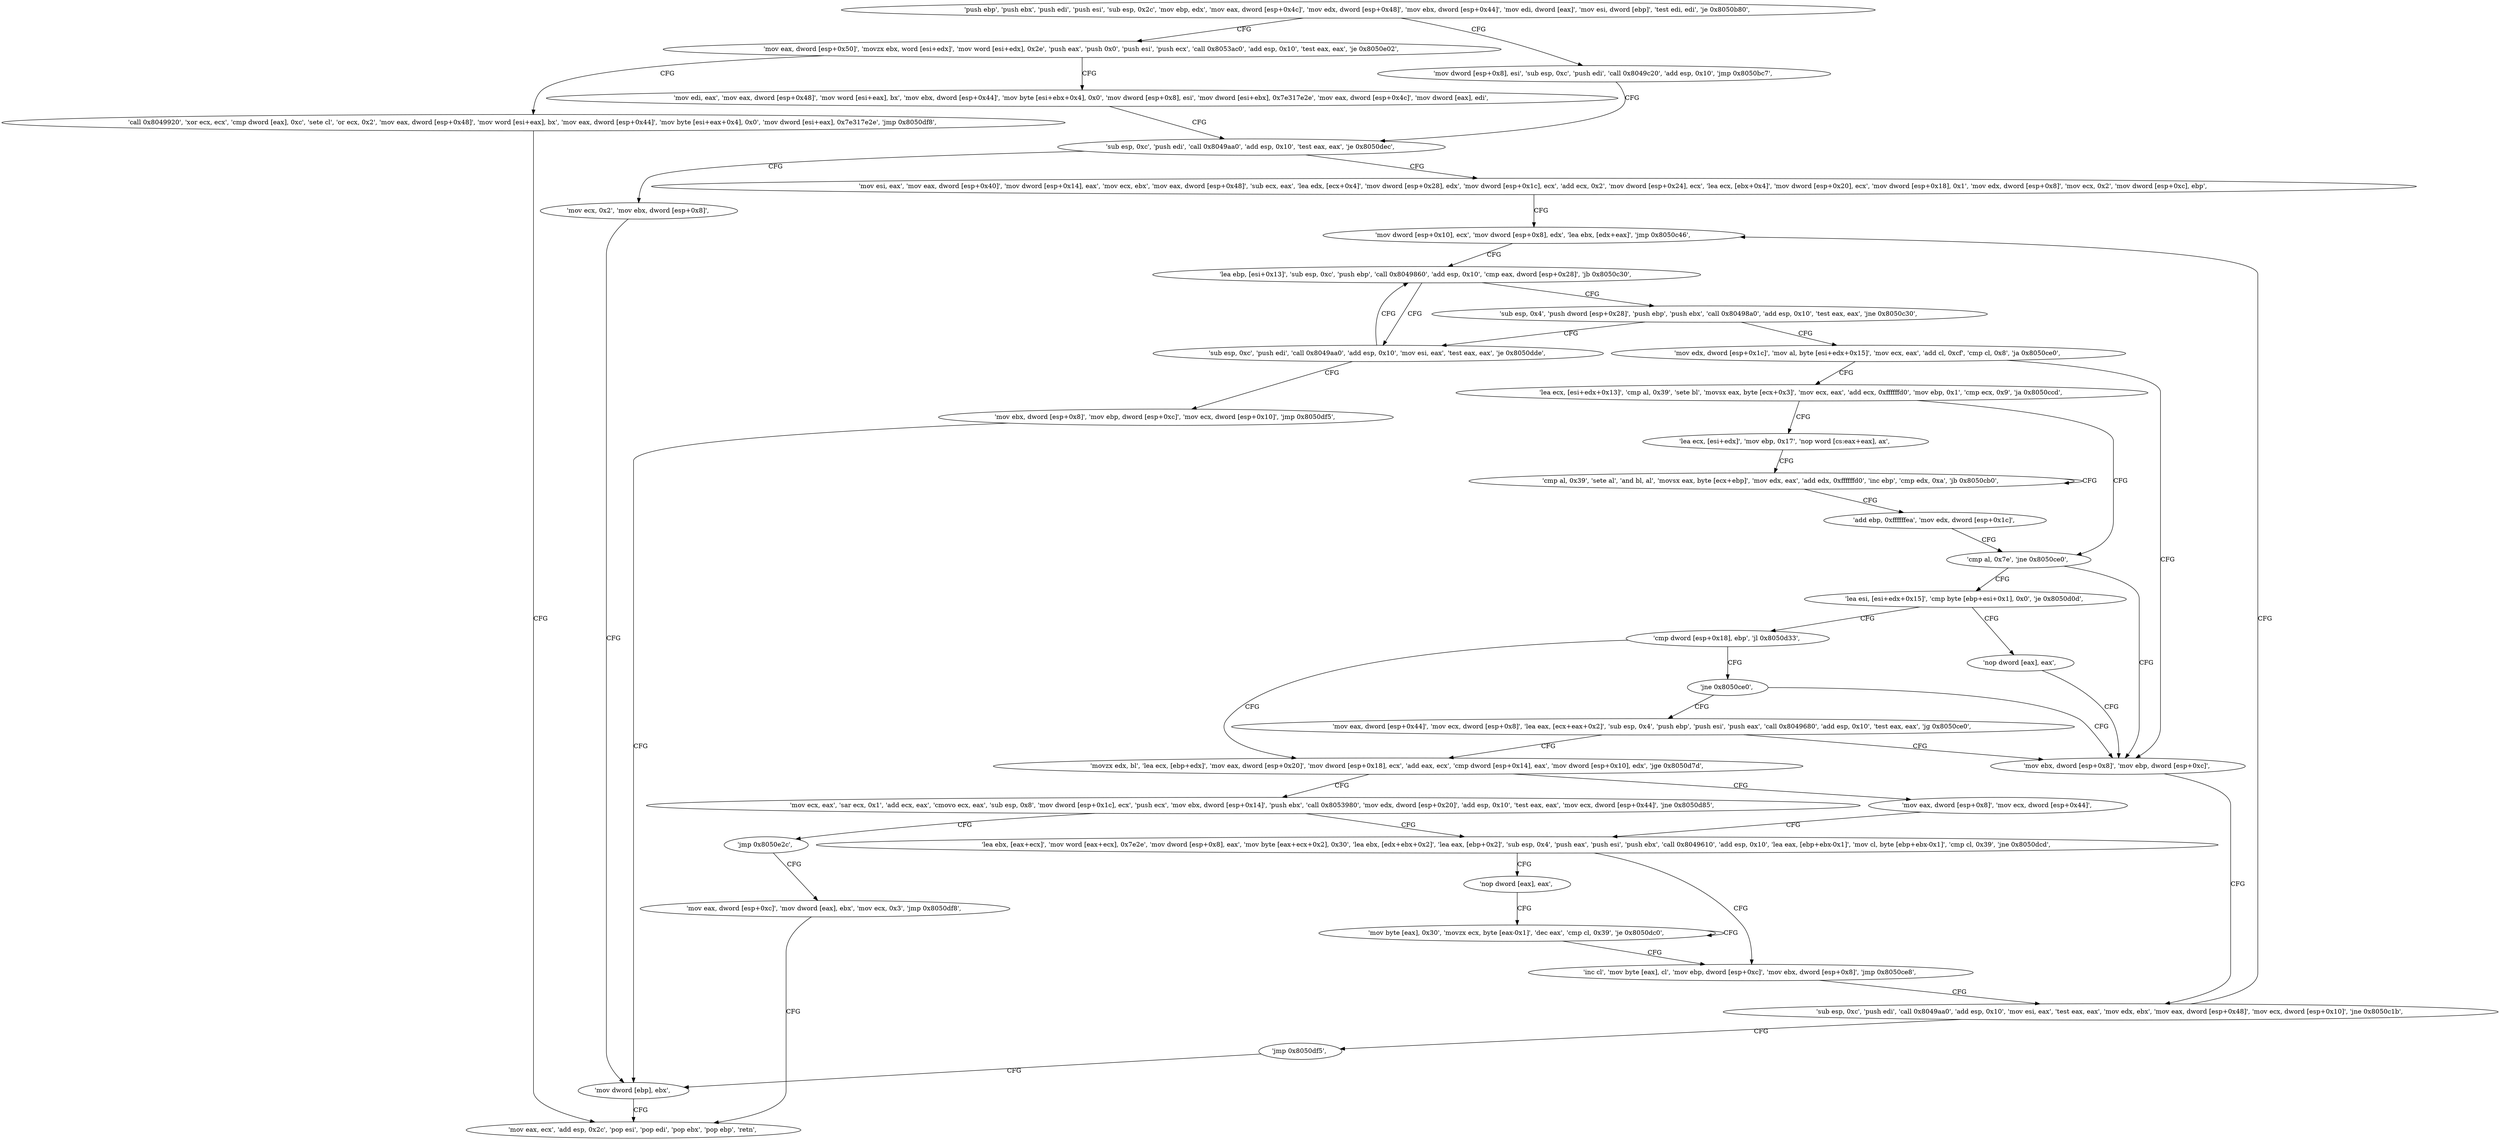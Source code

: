 digraph "func" {
"134548304" [label = "'push ebp', 'push ebx', 'push edi', 'push esi', 'sub esp, 0x2c', 'mov ebp, edx', 'mov eax, dword [esp+0x4c]', 'mov edx, dword [esp+0x48]', 'mov ebx, dword [esp+0x44]', 'mov edi, dword [eax]', 'mov esi, dword [ebp]', 'test edi, edi', 'je 0x8050b80', " ]
"134548352" [label = "'mov eax, dword [esp+0x50]', 'movzx ebx, word [esi+edx]', 'mov word [esi+edx], 0x2e', 'push eax', 'push 0x0', 'push esi', 'push ecx', 'call 0x8053ac0', 'add esp, 0x10', 'test eax, eax', 'je 0x8050e02', " ]
"134548334" [label = "'mov dword [esp+0x8], esi', 'sub esp, 0xc', 'push edi', 'call 0x8049c20', 'add esp, 0x10', 'jmp 0x8050bc7', " ]
"134548994" [label = "'call 0x8049920', 'xor ecx, ecx', 'cmp dword [eax], 0xc', 'sete cl', 'or ecx, 0x2', 'mov eax, dword [esp+0x48]', 'mov word [esi+eax], bx', 'mov eax, dword [esp+0x44]', 'mov byte [esi+eax+0x4], 0x0', 'mov dword [esi+eax], 0x7e317e2e', 'jmp 0x8050df8', " ]
"134548387" [label = "'mov edi, eax', 'mov eax, dword [esp+0x48]', 'mov word [esi+eax], bx', 'mov ebx, dword [esp+0x44]', 'mov byte [esi+ebx+0x4], 0x0', 'mov dword [esp+0x8], esi', 'mov dword [esi+ebx], 0x7e317e2e', 'mov eax, dword [esp+0x4c]', 'mov dword [eax], edi', " ]
"134548423" [label = "'sub esp, 0xc', 'push edi', 'call 0x8049aa0', 'add esp, 0x10', 'test eax, eax', 'je 0x8050dec', " ]
"134548984" [label = "'mov eax, ecx', 'add esp, 0x2c', 'pop esi', 'pop edi', 'pop ebx', 'pop ebp', 'retn', " ]
"134548972" [label = "'mov ecx, 0x2', 'mov ebx, dword [esp+0x8]', " ]
"134548443" [label = "'mov esi, eax', 'mov eax, dword [esp+0x40]', 'mov dword [esp+0x14], eax', 'mov ecx, ebx', 'mov eax, dword [esp+0x48]', 'sub ecx, eax', 'lea edx, [ecx+0x4]', 'mov dword [esp+0x28], edx', 'mov dword [esp+0x1c], ecx', 'add ecx, 0x2', 'mov dword [esp+0x24], ecx', 'lea ecx, [ebx+0x4]', 'mov dword [esp+0x20], ecx', 'mov dword [esp+0x18], 0x1', 'mov edx, dword [esp+0x8]', 'mov ecx, 0x2', 'mov dword [esp+0xc], ebp', " ]
"134548981" [label = "'mov dword [ebp], ebx', " ]
"134548507" [label = "'mov dword [esp+0x10], ecx', 'mov dword [esp+0x8], edx', 'lea ebx, [edx+eax]', 'jmp 0x8050c46', " ]
"134548550" [label = "'lea ebp, [esi+0x13]', 'sub esp, 0xc', 'push ebp', 'call 0x8049860', 'add esp, 0x10', 'cmp eax, dword [esp+0x28]', 'jb 0x8050c30', " ]
"134548528" [label = "'sub esp, 0xc', 'push edi', 'call 0x8049aa0', 'add esp, 0x10', 'mov esi, eax', 'test eax, eax', 'je 0x8050dde', " ]
"134548571" [label = "'sub esp, 0x4', 'push dword [esp+0x28]', 'push ebp', 'push ebx', 'call 0x80498a0', 'add esp, 0x10', 'test eax, eax', 'jne 0x8050c30', " ]
"134548958" [label = "'mov ebx, dword [esp+0x8]', 'mov ebp, dword [esp+0xc]', 'mov ecx, dword [esp+0x10]', 'jmp 0x8050df5', " ]
"134548592" [label = "'mov edx, dword [esp+0x1c]', 'mov al, byte [esi+edx+0x15]', 'mov ecx, eax', 'add cl, 0xcf', 'cmp cl, 0x8', 'ja 0x8050ce0', " ]
"134548704" [label = "'mov ebx, dword [esp+0x8]', 'mov ebp, dword [esp+0xc]', " ]
"134548610" [label = "'lea ecx, [esi+edx+0x13]', 'cmp al, 0x39', 'sete bl', 'movsx eax, byte [ecx+0x3]', 'mov ecx, eax', 'add ecx, 0xffffffd0', 'mov ebp, 0x1', 'cmp ecx, 0x9', 'ja 0x8050ccd', " ]
"134548712" [label = "'sub esp, 0xc', 'push edi', 'call 0x8049aa0', 'add esp, 0x10', 'mov esi, eax', 'test eax, eax', 'mov edx, ebx', 'mov eax, dword [esp+0x48]', 'mov ecx, dword [esp+0x10]', 'jne 0x8050c1b', " ]
"134548685" [label = "'cmp al, 0x7e', 'jne 0x8050ce0', " ]
"134548638" [label = "'lea ecx, [esi+edx]', 'mov ebp, 0x17', 'nop word [cs:eax+eax], ax', " ]
"134548744" [label = "'jmp 0x8050df5', " ]
"134548689" [label = "'lea esi, [esi+edx+0x15]', 'cmp byte [ebp+esi+0x1], 0x0', 'je 0x8050d0d', " ]
"134548656" [label = "'cmp al, 0x39', 'sete al', 'and bl, al', 'movsx eax, byte [ecx+ebp]', 'mov edx, eax', 'add edx, 0xffffffd0', 'inc ebp', 'cmp edx, 0xa', 'jb 0x8050cb0', " ]
"134548749" [label = "'cmp dword [esp+0x18], ebp', 'jl 0x8050d33', " ]
"134548700" [label = "'nop dword [eax], eax', " ]
"134548678" [label = "'add ebp, 0xffffffea', 'mov edx, dword [esp+0x1c]', " ]
"134548787" [label = "'movzx edx, bl', 'lea ecx, [ebp+edx]', 'mov eax, dword [esp+0x20]', 'mov dword [esp+0x18], ecx', 'add eax, ecx', 'cmp dword [esp+0x14], eax', 'mov dword [esp+0x10], edx', 'jge 0x8050d7d', " ]
"134548755" [label = "'jne 0x8050ce0', " ]
"134548861" [label = "'mov eax, dword [esp+0x8]', 'mov ecx, dword [esp+0x44]', " ]
"134548814" [label = "'mov ecx, eax', 'sar ecx, 0x1', 'add ecx, eax', 'cmovo ecx, eax', 'sub esp, 0x8', 'mov dword [esp+0x1c], ecx', 'push ecx', 'mov ebx, dword [esp+0x14]', 'push ebx', 'call 0x8053980', 'mov edx, dword [esp+0x20]', 'add esp, 0x10', 'test eax, eax', 'mov ecx, dword [esp+0x44]', 'jne 0x8050d85', " ]
"134548757" [label = "'mov eax, dword [esp+0x44]', 'mov ecx, dword [esp+0x8]', 'lea eax, [ecx+eax+0x2]', 'sub esp, 0x4', 'push ebp', 'push esi', 'push eax', 'call 0x8049680', 'add esp, 0x10', 'test eax, eax', 'jg 0x8050ce0', " ]
"134548869" [label = "'lea ebx, [eax+ecx]', 'mov word [eax+ecx], 0x7e2e', 'mov dword [esp+0x8], eax', 'mov byte [eax+ecx+0x2], 0x30', 'lea ebx, [edx+ebx+0x2]', 'lea eax, [ebp+0x2]', 'sub esp, 0x4', 'push eax', 'push esi', 'push ebx', 'call 0x8049610', 'add esp, 0x10', 'lea eax, [ebp+ebx-0x1]', 'mov cl, byte [ebp+ebx-0x1]', 'cmp cl, 0x39', 'jne 0x8050dcd', " ]
"134548856" [label = "'jmp 0x8050e2c', " ]
"134548941" [label = "'inc cl', 'mov byte [eax], cl', 'mov ebp, dword [esp+0xc]', 'mov ebx, dword [esp+0x8]', 'jmp 0x8050ce8', " ]
"134548921" [label = "'nop dword [eax], eax', " ]
"134548928" [label = "'mov byte [eax], 0x30', 'movzx ecx, byte [eax-0x1]', 'dec eax', 'cmp cl, 0x39', 'je 0x8050dc0', " ]
"134549036" [label = "'mov eax, dword [esp+0xc]', 'mov dword [eax], ebx', 'mov ecx, 0x3', 'jmp 0x8050df8', " ]
"134548304" -> "134548352" [ label = "CFG" ]
"134548304" -> "134548334" [ label = "CFG" ]
"134548352" -> "134548994" [ label = "CFG" ]
"134548352" -> "134548387" [ label = "CFG" ]
"134548334" -> "134548423" [ label = "CFG" ]
"134548994" -> "134548984" [ label = "CFG" ]
"134548387" -> "134548423" [ label = "CFG" ]
"134548423" -> "134548972" [ label = "CFG" ]
"134548423" -> "134548443" [ label = "CFG" ]
"134548972" -> "134548981" [ label = "CFG" ]
"134548443" -> "134548507" [ label = "CFG" ]
"134548981" -> "134548984" [ label = "CFG" ]
"134548507" -> "134548550" [ label = "CFG" ]
"134548550" -> "134548528" [ label = "CFG" ]
"134548550" -> "134548571" [ label = "CFG" ]
"134548528" -> "134548958" [ label = "CFG" ]
"134548528" -> "134548550" [ label = "CFG" ]
"134548571" -> "134548528" [ label = "CFG" ]
"134548571" -> "134548592" [ label = "CFG" ]
"134548958" -> "134548981" [ label = "CFG" ]
"134548592" -> "134548704" [ label = "CFG" ]
"134548592" -> "134548610" [ label = "CFG" ]
"134548704" -> "134548712" [ label = "CFG" ]
"134548610" -> "134548685" [ label = "CFG" ]
"134548610" -> "134548638" [ label = "CFG" ]
"134548712" -> "134548507" [ label = "CFG" ]
"134548712" -> "134548744" [ label = "CFG" ]
"134548685" -> "134548704" [ label = "CFG" ]
"134548685" -> "134548689" [ label = "CFG" ]
"134548638" -> "134548656" [ label = "CFG" ]
"134548744" -> "134548981" [ label = "CFG" ]
"134548689" -> "134548749" [ label = "CFG" ]
"134548689" -> "134548700" [ label = "CFG" ]
"134548656" -> "134548656" [ label = "CFG" ]
"134548656" -> "134548678" [ label = "CFG" ]
"134548749" -> "134548787" [ label = "CFG" ]
"134548749" -> "134548755" [ label = "CFG" ]
"134548700" -> "134548704" [ label = "CFG" ]
"134548678" -> "134548685" [ label = "CFG" ]
"134548787" -> "134548861" [ label = "CFG" ]
"134548787" -> "134548814" [ label = "CFG" ]
"134548755" -> "134548704" [ label = "CFG" ]
"134548755" -> "134548757" [ label = "CFG" ]
"134548861" -> "134548869" [ label = "CFG" ]
"134548814" -> "134548869" [ label = "CFG" ]
"134548814" -> "134548856" [ label = "CFG" ]
"134548757" -> "134548704" [ label = "CFG" ]
"134548757" -> "134548787" [ label = "CFG" ]
"134548869" -> "134548941" [ label = "CFG" ]
"134548869" -> "134548921" [ label = "CFG" ]
"134548856" -> "134549036" [ label = "CFG" ]
"134548941" -> "134548712" [ label = "CFG" ]
"134548921" -> "134548928" [ label = "CFG" ]
"134548928" -> "134548928" [ label = "CFG" ]
"134548928" -> "134548941" [ label = "CFG" ]
"134549036" -> "134548984" [ label = "CFG" ]
}
